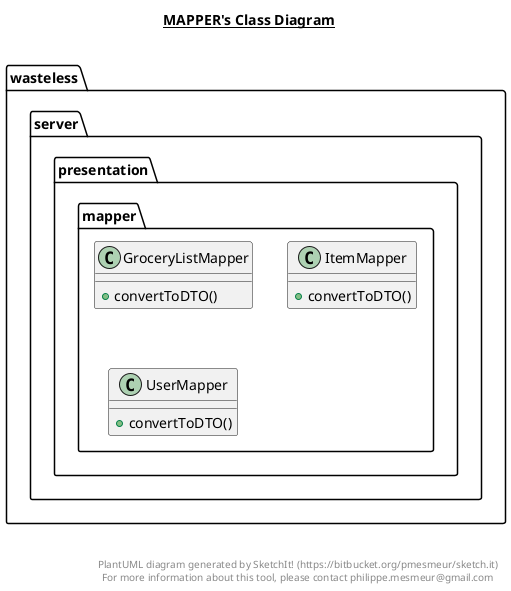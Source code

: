 @startuml

title __MAPPER's Class Diagram__\n

  namespace wasteless.server {
    namespace presentation {
      namespace mapper {
        class wasteless.server.presentation.mapper.GroceryListMapper {
            + convertToDTO()
        }
      }
    }
  }
  

  namespace wasteless.server {
    namespace presentation {
      namespace mapper {
        class wasteless.server.presentation.mapper.ItemMapper {
            + convertToDTO()
        }
      }
    }
  }
  

  namespace wasteless.server {
    namespace presentation {
      namespace mapper {
        class wasteless.server.presentation.mapper.UserMapper {
            + convertToDTO()
        }
      }
    }
  }
  



right footer


PlantUML diagram generated by SketchIt! (https://bitbucket.org/pmesmeur/sketch.it)
For more information about this tool, please contact philippe.mesmeur@gmail.com
endfooter

@enduml
